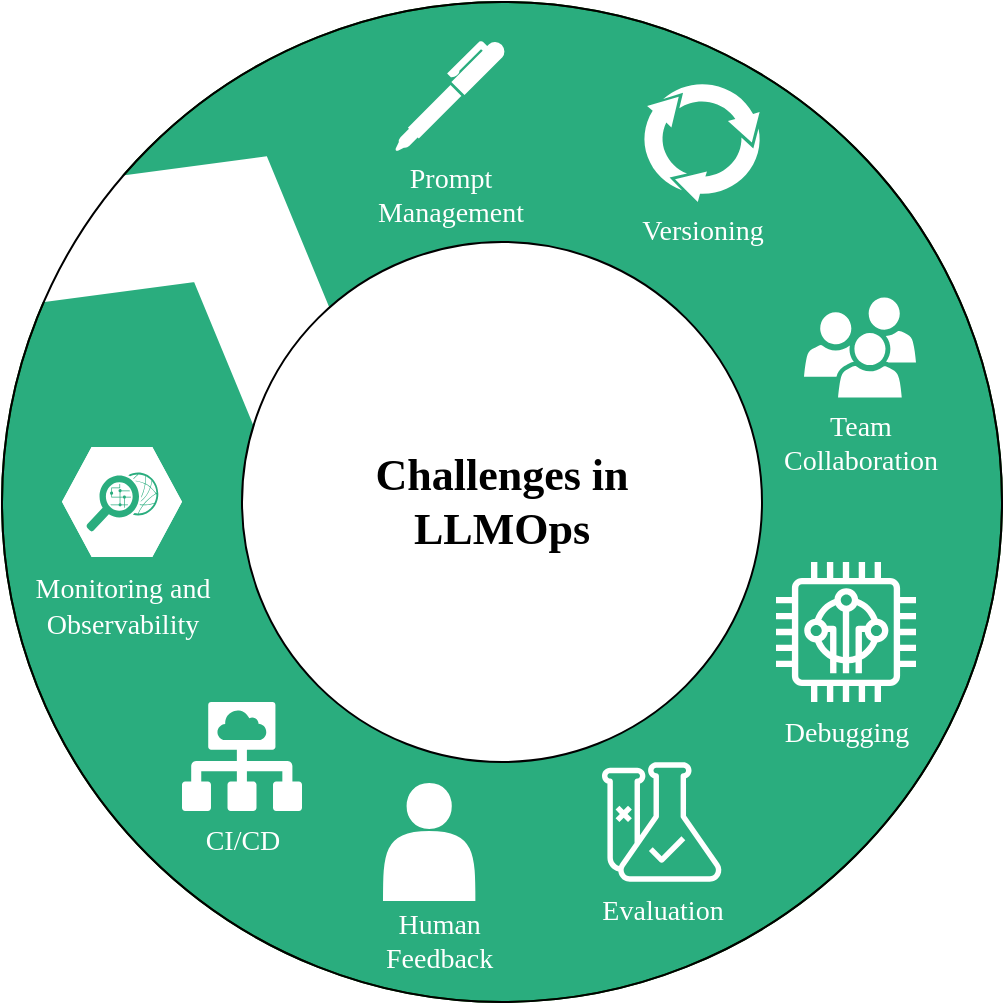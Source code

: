 <mxfile version="22.0.0" type="device">
  <diagram name="Page-1" id="3e8102d1-ef87-2e61-34e1-82d9a586fe2e">
    <mxGraphModel dx="1269" dy="1592" grid="1" gridSize="10" guides="1" tooltips="1" connect="1" arrows="1" fold="1" page="1" pageScale="1" pageWidth="1100" pageHeight="850" background="none" math="0" shadow="0">
      <root>
        <mxCell id="0" />
        <mxCell id="1" parent="0" />
        <mxCell id="70666756c84bb93c-1" value="" style="ellipse;whiteSpace=wrap;html=1;rounded=0;shadow=0;comic=0;strokeWidth=1;fontFamily=Verdana;fontSize=14;fillColor=#2AAD7E;fontColor=#ffffff;strokeColor=#005700;" parent="1" vertex="1">
          <mxGeometry x="280" y="110" width="500" height="500" as="geometry" />
        </mxCell>
        <mxCell id="70666756c84bb93c-5" value="&lt;div&gt;Team&lt;/div&gt;&lt;div&gt;Collaboration&lt;br&gt;&lt;/div&gt;" style="shadow=0;dashed=0;html=1;strokeColor=none;fillColor=#ffffff;labelPosition=center;verticalLabelPosition=bottom;verticalAlign=top;shape=mxgraph.office.users.users;rounded=0;comic=0;fontFamily=Verdana;fontSize=14;fontColor=#FFFFFF;" parent="1" vertex="1">
          <mxGeometry x="681" y="257.8" width="56" height="50" as="geometry" />
        </mxCell>
        <mxCell id="70666756c84bb93c-13" value="Versioning" style="shadow=0;dashed=0;html=1;strokeColor=none;shape=mxgraph.mscae.general.continuous_cycle;fillColor=#ffffff;rounded=0;comic=0;fontFamily=Verdana;fontSize=14;fontColor=#FFFFFF;verticalAlign=top;labelPosition=center;verticalLabelPosition=bottom;align=center;" parent="1" vertex="1">
          <mxGeometry x="600" y="150" width="60" height="60" as="geometry" />
        </mxCell>
        <mxCell id="JDmTQxFqgsX-q80Pc-4e-5" value="&lt;div&gt;Prompt&lt;/div&gt;&lt;div&gt;Management&lt;br&gt;&lt;/div&gt;" style="sketch=0;pointerEvents=1;shadow=0;dashed=0;html=1;labelPosition=center;verticalLabelPosition=bottom;verticalAlign=top;outlineConnect=0;align=center;shape=mxgraph.office.concepts.writing_pen;fontFamily=Verdana;fontSize=14;fontColor=#FFFFFF;strokeColor=#FFFFFF;" vertex="1" parent="1">
          <mxGeometry x="477.19" y="130" width="54" height="54" as="geometry" />
        </mxCell>
        <mxCell id="JDmTQxFqgsX-q80Pc-4e-9" value="&lt;div style=&quot;font-size: 14px;&quot;&gt;&lt;font style=&quot;font-size: 14px; color: rgb(255, 255, 255);&quot;&gt;&lt;span style=&quot;font-family: Verdana;&quot;&gt;Debugging&lt;/span&gt;&lt;/font&gt;&lt;/div&gt;" style="sketch=0;outlineConnect=0;dashed=0;verticalLabelPosition=bottom;verticalAlign=top;align=center;html=1;fontSize=12;fontStyle=0;aspect=fixed;pointerEvents=1;shape=mxgraph.aws4.iot_thing_freertos_device;" vertex="1" parent="1">
          <mxGeometry x="667" y="390" width="70" height="70" as="geometry" />
        </mxCell>
        <mxCell id="JDmTQxFqgsX-q80Pc-4e-10" value="&lt;div style=&quot;font-size: 14px;&quot;&gt;&lt;font style=&quot;font-family: Verdana; font-size: 14px; color: rgb(255, 255, 255);&quot;&gt;Monitoring and&lt;/font&gt;&lt;/div&gt;&lt;div style=&quot;font-size: 14px;&quot;&gt;&lt;font style=&quot;font-family: Verdana; font-size: 14px; color: rgb(255, 255, 255);&quot;&gt;Observability&lt;br&gt;&lt;/font&gt;&lt;/div&gt;" style="verticalLabelPosition=bottom;sketch=0;html=1;verticalAlign=top;align=center;points=[[0,0.5,0],[0.125,0.25,0],[0.25,0,0],[0.5,0,0],[0.75,0,0],[0.875,0.25,0],[1,0.5,0],[0.875,0.75,0],[0.75,1,0],[0.5,1,0],[0.125,0.75,0]];pointerEvents=1;shape=mxgraph.cisco_safe.compositeIcon;bgIcon=mxgraph.cisco_safe.design.blank_device;resIcon=mxgraph.cisco_safe.design.monitoring;strokeColor=#2AAD7E;" vertex="1" parent="1">
          <mxGeometry x="310" y="332.5" width="60" height="55" as="geometry" />
        </mxCell>
        <mxCell id="JDmTQxFqgsX-q80Pc-4e-11" value="&lt;font style=&quot;font-size: 14px; font-family: Verdana;&quot;&gt;CI/CD&lt;/font&gt;" style="verticalLabelPosition=bottom;sketch=0;html=1;verticalAlign=top;pointerEvents=1;align=center;shape=mxgraph.cisco_safe.security_icons.virtual_deployment;fontColor=#FFFFFF;" vertex="1" parent="1">
          <mxGeometry x="370" y="460" width="60" height="54.5" as="geometry" />
        </mxCell>
        <mxCell id="JDmTQxFqgsX-q80Pc-4e-13" value="&lt;font style=&quot;font-size: 14px; font-family: Verdana; color: rgb(255, 255, 255);&quot;&gt;Evaluation&lt;/font&gt;" style="sketch=0;outlineConnect=0;dashed=0;verticalLabelPosition=bottom;verticalAlign=top;align=center;html=1;fontSize=12;fontStyle=0;aspect=fixed;pointerEvents=1;shape=mxgraph.aws4.sagemaker_shadow_testing;" vertex="1" parent="1">
          <mxGeometry x="580" y="490" width="60" height="60" as="geometry" />
        </mxCell>
        <mxCell id="JDmTQxFqgsX-q80Pc-4e-17" value="" style="shape=step;perimeter=stepPerimeter;whiteSpace=wrap;html=1;fixedSize=1;rotation=-60;size=51.4;strokeColor=#FFFFFF;" vertex="1" parent="1">
          <mxGeometry x="320" y="174" width="122.81" height="133.8" as="geometry" />
        </mxCell>
        <mxCell id="70666756c84bb93c-2" value="&lt;div&gt;Challenges in&lt;br&gt;&lt;/div&gt;&lt;div&gt;LLMOps&lt;br&gt;&lt;/div&gt;" style="ellipse;whiteSpace=wrap;html=1;rounded=0;shadow=0;comic=0;strokeWidth=1;fontFamily=Verdana;fontSize=22;strokeColor=default;fillColor=#ffffff;fontColor=#000000;fontStyle=1" parent="1" vertex="1">
          <mxGeometry x="400" y="230" width="260" height="260" as="geometry" />
        </mxCell>
        <mxCell id="JDmTQxFqgsX-q80Pc-4e-19" value="" style="ellipse;whiteSpace=wrap;html=1;rounded=0;shadow=0;comic=0;strokeWidth=1;fontFamily=Verdana;fontSize=14;strokeColor=default;fillColor=none;" vertex="1" parent="1">
          <mxGeometry x="280" y="110" width="500" height="500" as="geometry" />
        </mxCell>
        <mxCell id="JDmTQxFqgsX-q80Pc-4e-33" value="&lt;div style=&quot;text-align: left;&quot;&gt;&lt;br&gt;&lt;/div&gt;&lt;div style=&quot;text-align: center;&quot;&gt;&lt;br&gt;&lt;/div&gt;&lt;div style=&quot;text-align: center; font-size: 14px;&quot;&gt;&lt;font style=&quot;font-size: 14px; font-family: Verdana; color: rgb(255, 255, 255);&quot;&gt;&lt;br&gt;&lt;/font&gt;&lt;/div&gt;&lt;div style=&quot;text-align: center; font-size: 14px;&quot;&gt;&lt;font style=&quot;font-size: 14px; font-family: Verdana; color: rgb(255, 255, 255);&quot;&gt;&lt;br&gt;&lt;/font&gt;&lt;/div&gt;&lt;div style=&quot;text-align: center; font-size: 14px;&quot;&gt;&lt;font style=&quot;font-size: 14px; font-family: Verdana; color: rgb(255, 255, 255);&quot;&gt;&lt;br&gt;&lt;/font&gt;&lt;/div&gt;&lt;div style=&quot;text-align: center; font-size: 14px;&quot;&gt;&lt;font style=&quot;font-size: 14px; font-family: Verdana; color: rgb(255, 255, 255);&quot;&gt;&lt;br&gt;&lt;/font&gt;&lt;/div&gt;&lt;div style=&quot;text-align: center; font-size: 14px;&quot;&gt;&lt;font style=&quot;font-size: 14px; font-family: Verdana; color: rgb(255, 255, 255);&quot;&gt;Human&lt;/font&gt;&lt;/div&gt;&lt;div style=&quot;text-align: center; font-size: 14px;&quot;&gt;&lt;font style=&quot;font-size: 14px; font-family: Verdana; color: rgb(255, 255, 255);&quot;&gt;Feedback&lt;br&gt;&lt;/font&gt;&lt;/div&gt;" style="shape=actor;whiteSpace=wrap;html=1;strokeColor=#2AAD7E;align=left;" vertex="1" parent="1">
          <mxGeometry x="470" y="500" width="47.19" height="60" as="geometry" />
        </mxCell>
      </root>
    </mxGraphModel>
  </diagram>
</mxfile>
